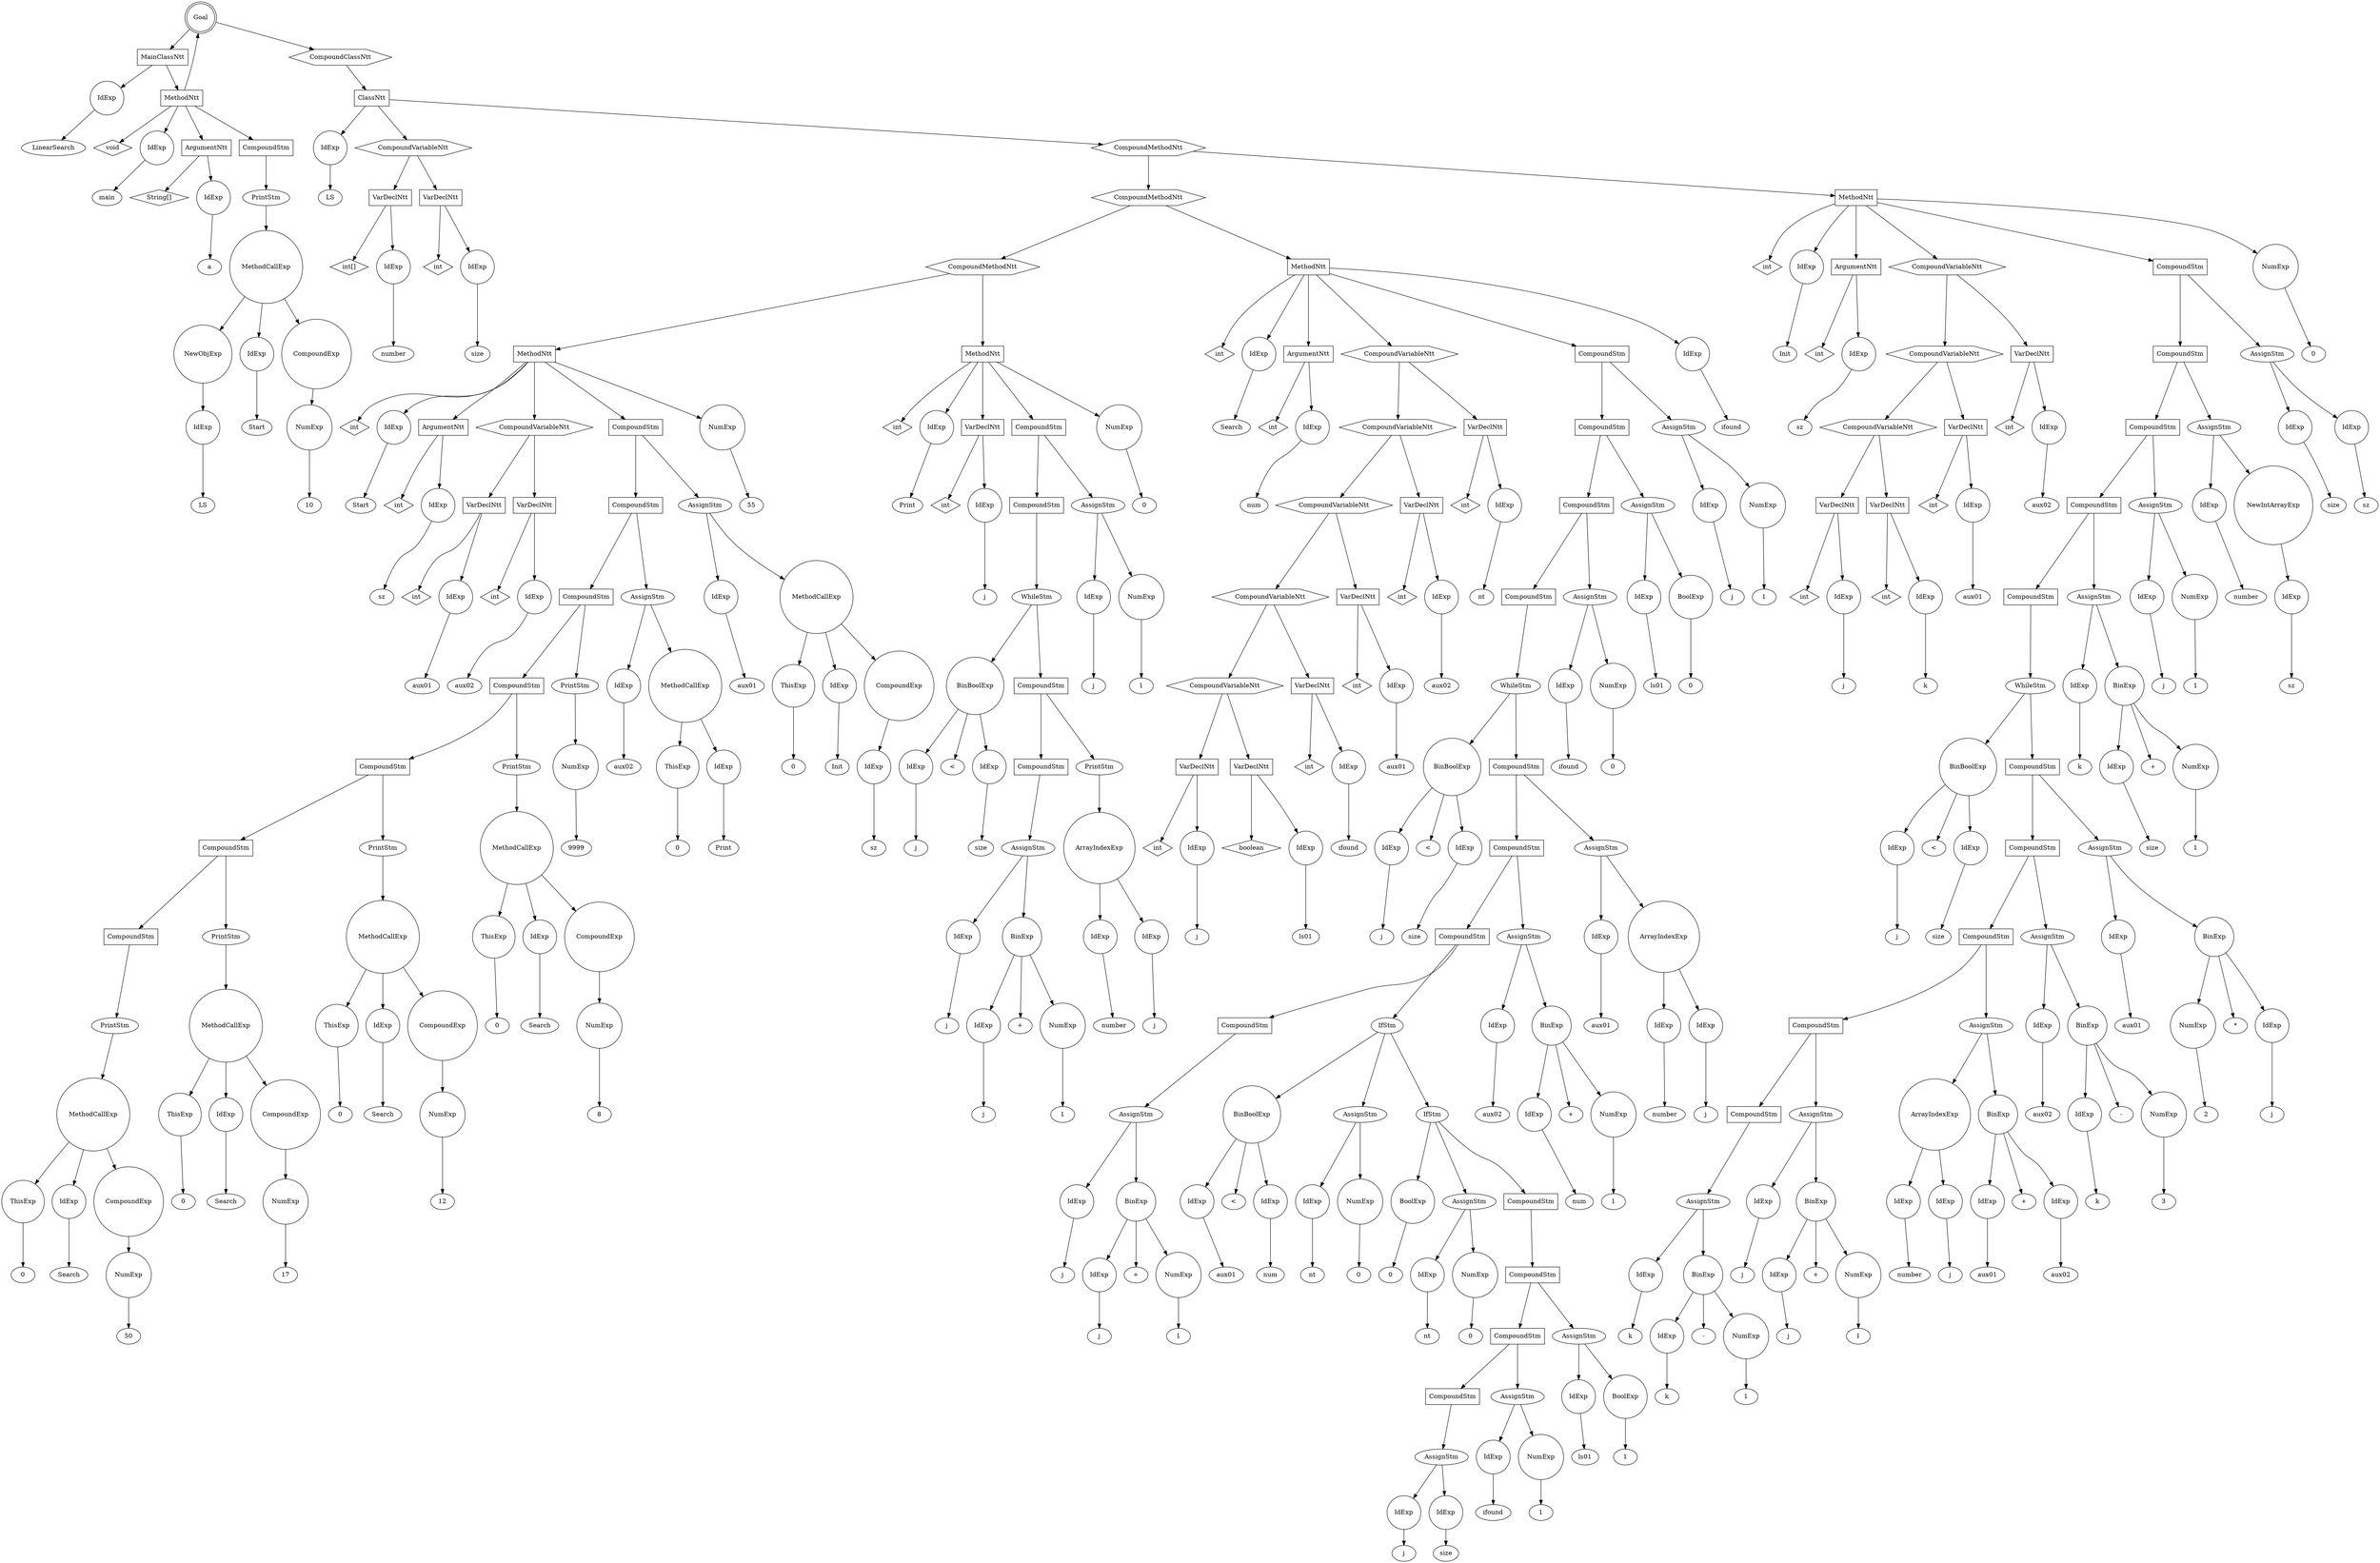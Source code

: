 digraph my_graph {
-1261423280;
-1261423280[label = "Goal", shape = "doublecircle"];
-1261423280->-1261434512;
-1261434512[label = "MainClassNtt", shape = "box"];
-1261434512->-1261434080
-1261434080[label = "IdExp", shape = "circle"];
-1261434080->-1261434064;
-1261434064[label = "LinearSearch"];
-1261434512->-1250949296;
-1250949296[label = "MethodNtt", shape = "box"];
-1250949296->-1261434560;
-1261434560[label = "void", shape = "diamond" ];
-1250949296->-1261434608
-1261434608[label = "IdExp", shape = "circle"];
-1261434608->-1261434592;
-1261434592[label = "main"];
-1250949296->-1261434704;
-1261434704[label = "ArgumentNtt", shape = "box"];
-1261434704->-1261434656;
-1261434656[label = "String[]", shape = "diamond" ];
-1261434704->-1261434128
-1261434128[label = "IdExp", shape = "circle"];
-1261434128->-1261434112;
-1261434112[label = "a"];
-1250949296->-1261434464;
-1261434464[label = "CompoundStm", shape = "polygon"];
-1261434464->-1259338736;
-1259338736[label = "PrintStm", shape = "ellipse"];
-1259338736->-1261434416
-1261434416[label = "MethodCallExp", shape = "circle"];
-1261434416->-1261434224
-1261434224[label = "NewObjExp", shape = "circle"];
-1261434224->-1261434176
-1261434176[label = "IdExp", shape = "circle"];
-1261434176->-1261434160;
-1261434160[label = "LS"];
-1261434416->-1261434272
-1261434272[label = "IdExp", shape = "circle"];
-1261434272->-1261434256;
-1261434256[label = "Start"];
-1261434416->-1261434368;
-1261434368[label = "CompoundExp", shape = "circle"];
-1261434368->-1261434320
-1261434320[label = "NumExp", shape = "circle"];
-1261434320->-1261434304;
-1261434304[label = "10"];
-1250949296->-1261423280->-1261423232;
-1261423232[label = "CompoundClassNtt", shape = "hexagon"];
-1261423232->-1261423184;
-1261423184[label = "ClassNtt", shape = "box"];
-1261423184->-1261434896
-1261434896[label = "IdExp", shape = "circle"];
-1261434896->-1261434880;
-1261434880[label = "LS"];
-1261423184->-1261435280;
-1261435280[label = "CompoundVariableNtt", shape = "hexagon"];
-1261435280->-1261435040;
-1261435040[label = "VarDeclNtt", shape = "box"];
-1261435040->-1261434944;
-1261434944[label = "int[]", shape = "diamond" ];
-1261435040->-1261434992
-1261434992[label = "IdExp", shape = "circle"];
-1261434992->-1261434976;
-1261434976[label = "number"];
-1261435280->-1261435232;
-1261435232[label = "VarDeclNtt", shape = "box"];
-1261435232->-1261435136;
-1261435136[label = "int", shape = "diamond" ];
-1261435232->-1261435184
-1261435184[label = "IdExp", shape = "circle"];
-1261435184->-1261435168;
-1261435168[label = "size"];
-1261423184->-1261423136;
-1261423136[label = "CompoundMethodNtt", shape = "hexagon"];
-1261423136->-1261425440;
-1261425440[label = "CompoundMethodNtt", shape = "hexagon"];
-1261425440->-1261433120;
-1261433120[label = "CompoundMethodNtt", shape = "hexagon"];
-1261433120->-1250949872;
-1250949872[label = "MethodNtt", shape = "box"];
-1250949872->-1261435328;
-1261435328[label = "int", shape = "diamond" ];
-1250949872->-1261435376
-1261435376[label = "IdExp", shape = "circle"];
-1261435376->-1261435360;
-1261435360[label = "Start"];
-1250949872->-1261435520;
-1261435520[label = "ArgumentNtt", shape = "box"];
-1261435520->-1261435424;
-1261435424[label = "int", shape = "diamond" ];
-1261435520->-1261435472
-1261435472[label = "IdExp", shape = "circle"];
-1261435472->-1261435456;
-1261435456[label = "sz"];
-1250949872->-1261435952;
-1261435952[label = "CompoundVariableNtt", shape = "hexagon"];
-1261435952->-1261435712;
-1261435712[label = "VarDeclNtt", shape = "box"];
-1261435712->-1261435616;
-1261435616[label = "int", shape = "diamond" ];
-1261435712->-1261435664
-1261435664[label = "IdExp", shape = "circle"];
-1261435664->-1261435648;
-1261435648[label = "aux01"];
-1261435952->-1261435904;
-1261435904[label = "VarDeclNtt", shape = "box"];
-1261435904->-1261435808;
-1261435808[label = "int", shape = "diamond" ];
-1261435904->-1261435856
-1261435856[label = "IdExp", shape = "circle"];
-1261435856->-1261435840;
-1261435840[label = "aux02"];
-1250949872->-1261431728;
-1261431728[label = "CompoundStm", shape = "polygon"];
-1261431728->-1261431680;
-1261431680[label = "CompoundStm", shape = "polygon"];
-1261431680->-1261431632;
-1261431632[label = "CompoundStm", shape = "polygon"];
-1261431632->-1261431584;
-1261431584[label = "CompoundStm", shape = "polygon"];
-1261431584->-1261431536;
-1261431536[label = "CompoundStm", shape = "polygon"];
-1261431536->-1261431488;
-1261431488[label = "CompoundStm", shape = "polygon"];
-1261431488->-1261431440;
-1261431440[label = "CompoundStm", shape = "polygon"];
-1261431440->-1259335888;
-1259335888[label = "PrintStm", shape = "ellipse"];
-1259335888->-1261431392
-1261431392[label = "MethodCallExp", shape = "circle"];
-1261431392->-1261431200
-1261431200[label = "ThisExp", shape = "circle"];
-1261431200->-1261431184;
-1261431184[label = "0"];
-1261431392->-1261431248
-1261431248[label = "IdExp", shape = "circle"];
-1261431248->-1261431232;
-1261431232[label = "Search"];
-1261431392->-1261431344;
-1261431344[label = "CompoundExp", shape = "circle"];
-1261431344->-1261431296
-1261431296[label = "NumExp", shape = "circle"];
-1261431296->-1261431280;
-1261431280[label = "50"];
-1261431488->-1259335824;
-1259335824[label = "PrintStm", shape = "ellipse"];
-1259335824->-1261431152
-1261431152[label = "MethodCallExp", shape = "circle"];
-1261431152->-1261430960
-1261430960[label = "ThisExp", shape = "circle"];
-1261430960->-1261430944;
-1261430944[label = "0"];
-1261431152->-1261431008
-1261431008[label = "IdExp", shape = "circle"];
-1261431008->-1261430992;
-1261430992[label = "Search"];
-1261431152->-1261431104;
-1261431104[label = "CompoundExp", shape = "circle"];
-1261431104->-1261431056
-1261431056[label = "NumExp", shape = "circle"];
-1261431056->-1261431040;
-1261431040[label = "17"];
-1261431536->-1259335760;
-1259335760[label = "PrintStm", shape = "ellipse"];
-1259335760->-1261430912
-1261430912[label = "MethodCallExp", shape = "circle"];
-1261430912->-1261436864
-1261436864[label = "ThisExp", shape = "circle"];
-1261436864->-1261436848;
-1261436848[label = "0"];
-1261430912->-1261436912
-1261436912[label = "IdExp", shape = "circle"];
-1261436912->-1261436896;
-1261436896[label = "Search"];
-1261430912->-1261430864;
-1261430864[label = "CompoundExp", shape = "circle"];
-1261430864->-1261430816
-1261430816[label = "NumExp", shape = "circle"];
-1261430816->-1261430800;
-1261430800[label = "12"];
-1261431584->-1259335696;
-1259335696[label = "PrintStm", shape = "ellipse"];
-1259335696->-1261436816
-1261436816[label = "MethodCallExp", shape = "circle"];
-1261436816->-1261436624
-1261436624[label = "ThisExp", shape = "circle"];
-1261436624->-1261436608;
-1261436608[label = "0"];
-1261436816->-1261436672
-1261436672[label = "IdExp", shape = "circle"];
-1261436672->-1261436656;
-1261436656[label = "Search"];
-1261436816->-1261436768;
-1261436768[label = "CompoundExp", shape = "circle"];
-1261436768->-1261436720
-1261436720[label = "NumExp", shape = "circle"];
-1261436720->-1261436704;
-1261436704[label = "8"];
-1261431632->-1259339696;
-1259339696[label = "PrintStm", shape = "ellipse"];
-1259339696->-1261436576
-1261436576[label = "NumExp", shape = "circle"];
-1261436576->-1261436560;
-1261436560[label = "9999"];
-1261431680->-1261436528;
-1261436528[label = "AssignStm", shape = "ellipse"];
-1261436528->-1261436336
-1261436336[label = "IdExp", shape = "circle"];
-1261436336->-1261436320;
-1261436320[label = "aux02"];
-1261436528->-1261436480
-1261436480[label = "MethodCallExp", shape = "circle"];
-1261436480->-1261436384
-1261436384[label = "ThisExp", shape = "circle"];
-1261436384->-1261436368;
-1261436368[label = "0"];
-1261436480->-1261436432
-1261436432[label = "IdExp", shape = "circle"];
-1261436432->-1261436416;
-1261436416[label = "Print"];
-1261431728->-1261436288;
-1261436288[label = "AssignStm", shape = "ellipse"];
-1261436288->-1261436000
-1261436000[label = "IdExp", shape = "circle"];
-1261436000->-1261435984;
-1261435984[label = "aux01"];
-1261436288->-1261436240
-1261436240[label = "MethodCallExp", shape = "circle"];
-1261436240->-1261436048
-1261436048[label = "ThisExp", shape = "circle"];
-1261436048->-1261436032;
-1261436032[label = "0"];
-1261436240->-1261436096
-1261436096[label = "IdExp", shape = "circle"];
-1261436096->-1261436080;
-1261436080[label = "Init"];
-1261436240->-1261436192;
-1261436192[label = "CompoundExp", shape = "circle"];
-1261436192->-1261436144
-1261436144[label = "IdExp", shape = "circle"];
-1261436144->-1261436128;
-1261436128[label = "sz"];
-1250949872->-1261431776
-1261431776[label = "NumExp", shape = "circle"];
-1261431776->-1261431760;
-1261431760[label = "55"];
-1261433120->-1250950000;
-1250950000[label = "MethodNtt", shape = "box"];
-1250950000->-1261431872;
-1261431872[label = "int", shape = "diamond" ];
-1250950000->-1261431920
-1261431920[label = "IdExp", shape = "circle"];
-1261431920->-1261431904;
-1261431904[label = "Print"];
-1250950000->-1261432064;
-1261432064[label = "VarDeclNtt", shape = "box"];
-1261432064->-1261431968;
-1261431968[label = "int", shape = "diamond" ];
-1261432064->-1261432016
-1261432016[label = "IdExp", shape = "circle"];
-1261432016->-1261432000;
-1261432000[label = "j"];
-1250950000->-1261433024;
-1261433024[label = "CompoundStm", shape = "polygon"];
-1261433024->-1261432976;
-1261432976[label = "CompoundStm", shape = "polygon"];
-1261432976->-1261432928;
-1261432928[label = "WhileStm", shape = "ellipse"];
-1261432928->-1261432400;
-1261432400[label = "BinBoolExp", shape = "circle"];
-1261432400->-1261432304
-1261432304[label = "IdExp", shape = "circle"];
-1261432304->-1261432288;
-1261432288[label = "j"];
-1261432400->-1261432376;
-1261432376[label = "<" ];
-1261432400->-1261432352
-1261432352[label = "IdExp", shape = "circle"];
-1261432352->-1261432336;
-1261432336[label = "size"];
-1261432928->-1261432880;
-1261432880[label = "CompoundStm", shape = "polygon"];
-1261432880->-1261432832;
-1261432832[label = "CompoundStm", shape = "polygon"];
-1261432832->-1261432784;
-1261432784[label = "AssignStm", shape = "ellipse"];
-1261432784->-1261432592
-1261432592[label = "IdExp", shape = "circle"];
-1261432592->-1261432576;
-1261432576[label = "j"];
-1261432784->-1261432736;
-1261432736[label = "BinExp", shape = "circle"];
-1261432736->-1261432640
-1261432640[label = "IdExp", shape = "circle"];
-1261432640->-1261432624;
-1261432624[label = "j"];
-1261432736->-1261432712;
-1261432712[label = "+" ];
-1261432736->-1261432688
-1261432688[label = "NumExp", shape = "circle"];
-1261432688->-1261432672;
-1261432672[label = "1"];
-1261432880->-1259336240;
-1259336240[label = "PrintStm", shape = "ellipse"];
-1259336240->-1261432544
-1261432544[label = "ArrayIndexExp", shape = "circle"];
-1261432544->-1261432448
-1261432448[label = "IdExp", shape = "circle"];
-1261432448->-1261432432;
-1261432432[label = "number"];
-1261432544->-1261432496
-1261432496[label = "IdExp", shape = "circle"];
-1261432496->-1261432480;
-1261432480[label = "j"];
-1261433024->-1261432256;
-1261432256[label = "AssignStm", shape = "ellipse"];
-1261432256->-1261432160
-1261432160[label = "IdExp", shape = "circle"];
-1261432160->-1261432144;
-1261432144[label = "j"];
-1261432256->-1261432208
-1261432208[label = "NumExp", shape = "circle"];
-1261432208->-1261432192;
-1261432192[label = "1"];
-1250950000->-1261433072
-1261433072[label = "NumExp", shape = "circle"];
-1261433072->-1261433056;
-1261433056[label = "0"];
-1261425440->-1250950320;
-1250950320[label = "MethodNtt", shape = "box"];
-1250950320->-1261433168;
-1261433168[label = "int", shape = "diamond" ];
-1250950320->-1261433216
-1261433216[label = "IdExp", shape = "circle"];
-1261433216->-1261433200;
-1261433200[label = "Search"];
-1250950320->-1261433360;
-1261433360[label = "ArgumentNtt", shape = "box"];
-1261433360->-1261433264;
-1261433264[label = "int", shape = "diamond" ];
-1261433360->-1261433312
-1261433312[label = "IdExp", shape = "circle"];
-1261433312->-1261433296;
-1261433296[label = "num"];
-1250950320->-1261428416;
-1261428416[label = "CompoundVariableNtt", shape = "hexagon"];
-1261428416->-1261428224;
-1261428224[label = "CompoundVariableNtt", shape = "hexagon"];
-1261428224->-1261428032;
-1261428032[label = "CompoundVariableNtt", shape = "hexagon"];
-1261428032->-1261427840;
-1261427840[label = "CompoundVariableNtt", shape = "hexagon"];
-1261427840->-1261433792;
-1261433792[label = "CompoundVariableNtt", shape = "hexagon"];
-1261433792->-1261433552;
-1261433552[label = "VarDeclNtt", shape = "box"];
-1261433552->-1261433456;
-1261433456[label = "int", shape = "diamond" ];
-1261433552->-1261433504
-1261433504[label = "IdExp", shape = "circle"];
-1261433504->-1261433488;
-1261433488[label = "j"];
-1261433792->-1261433744;
-1261433744[label = "VarDeclNtt", shape = "box"];
-1261433744->-1261433648;
-1261433648[label = "boolean", shape = "diamond" ];
-1261433744->-1261433696
-1261433696[label = "IdExp", shape = "circle"];
-1261433696->-1261433680;
-1261433680[label = "ls01"];
-1261427840->-1261427792;
-1261427792[label = "VarDeclNtt", shape = "box"];
-1261427792->-1261433840;
-1261433840[label = "int", shape = "diamond" ];
-1261427792->-1261427744
-1261427744[label = "IdExp", shape = "circle"];
-1261427744->-1261427728;
-1261427728[label = "ifound"];
-1261428032->-1261427984;
-1261427984[label = "VarDeclNtt", shape = "box"];
-1261427984->-1261427888;
-1261427888[label = "int", shape = "diamond" ];
-1261427984->-1261427936
-1261427936[label = "IdExp", shape = "circle"];
-1261427936->-1261427920;
-1261427920[label = "aux01"];
-1261428224->-1261428176;
-1261428176[label = "VarDeclNtt", shape = "box"];
-1261428176->-1261428080;
-1261428080[label = "int", shape = "diamond" ];
-1261428176->-1261428128
-1261428128[label = "IdExp", shape = "circle"];
-1261428128->-1261428112;
-1261428112[label = "aux02"];
-1261428416->-1261428368;
-1261428368[label = "VarDeclNtt", shape = "box"];
-1261428368->-1261428272;
-1261428272[label = "int", shape = "diamond" ];
-1261428368->-1261428320
-1261428320[label = "IdExp", shape = "circle"];
-1261428320->-1261428304;
-1261428304[label = "nt"];
-1250950320->-1261425344;
-1261425344[label = "CompoundStm", shape = "polygon"];
-1261425344->-1261425296;
-1261425296[label = "CompoundStm", shape = "polygon"];
-1261425296->-1261425248;
-1261425248[label = "CompoundStm", shape = "polygon"];
-1261425248->-1261425200;
-1261425200[label = "CompoundStm", shape = "polygon"];
-1261425200->-1261425152;
-1261425152[label = "WhileStm", shape = "ellipse"];
-1261425152->-1261428992;
-1261428992[label = "BinBoolExp", shape = "circle"];
-1261428992->-1261428896
-1261428896[label = "IdExp", shape = "circle"];
-1261428896->-1261428880;
-1261428880[label = "j"];
-1261428992->-1261428968;
-1261428968[label = "<" ];
-1261428992->-1261428944
-1261428944[label = "IdExp", shape = "circle"];
-1261428944->-1261428928;
-1261428928[label = "size"];
-1261425152->-1261425104;
-1261425104[label = "CompoundStm", shape = "polygon"];
-1261425104->-1261425056;
-1261425056[label = "CompoundStm", shape = "polygon"];
-1261425056->-1261425008;
-1261425008[label = "CompoundStm", shape = "polygon"];
-1261425008->-1261424960;
-1261424960[label = "CompoundStm", shape = "polygon"];
-1261424960->-1261424912;
-1261424912[label = "AssignStm", shape = "ellipse"];
-1261424912->-1261424720
-1261424720[label = "IdExp", shape = "circle"];
-1261424720->-1261424704;
-1261424704[label = "j"];
-1261424912->-1261424864;
-1261424864[label = "BinExp", shape = "circle"];
-1261424864->-1261424768
-1261424768[label = "IdExp", shape = "circle"];
-1261424768->-1261424752;
-1261424752[label = "j"];
-1261424864->-1261424840;
-1261424840[label = "+" ];
-1261424864->-1261424816
-1261424816[label = "NumExp", shape = "circle"];
-1261424816->-1261424800;
-1261424800[label = "1"];
-1261425008->-1261424672;
-1261424672[label = "IfStm", shape = "ellipse"];
-1261424672->-1261429616;
-1261429616[label = "BinBoolExp", shape = "circle"];
-1261429616->-1261429520
-1261429520[label = "IdExp", shape = "circle"];
-1261429520->-1261429504;
-1261429504[label = "aux01"];
-1261429616->-1261429592;
-1261429592[label = "<" ];
-1261429616->-1261429568
-1261429568[label = "IdExp", shape = "circle"];
-1261429568->-1261429552;
-1261429552[label = "num"];
-1261424672->-1261429760;
-1261429760[label = "AssignStm", shape = "ellipse"];
-1261429760->-1261429664
-1261429664[label = "IdExp", shape = "circle"];
-1261429664->-1261429648;
-1261429648[label = "nt"];
-1261429760->-1261429712
-1261429712[label = "NumExp", shape = "circle"];
-1261429712->-1261429696;
-1261429696[label = "0"];
-1261424672->-1261430768;
-1261430768[label = "IfStm", shape = "ellipse"];
-1261430768->-1261429952
-1261429952[label = "BoolExp", shape = "circle"];
-1261429952->-1261429936;
-1261429936[label = "0"];
-1261430768->-1261430096;
-1261430096[label = "AssignStm", shape = "ellipse"];
-1261430096->-1261430000
-1261430000[label = "IdExp", shape = "circle"];
-1261430000->-1261429984;
-1261429984[label = "nt"];
-1261430096->-1261430048
-1261430048[label = "NumExp", shape = "circle"];
-1261430048->-1261430032;
-1261430032[label = "0"];
-1261430768->-1261430720;
-1261430720[label = "CompoundStm", shape = "polygon"];
-1261430720->-1261430672;
-1261430672[label = "CompoundStm", shape = "polygon"];
-1261430672->-1261430624;
-1261430624[label = "CompoundStm", shape = "polygon"];
-1261430624->-1261430576;
-1261430576[label = "CompoundStm", shape = "polygon"];
-1261430576->-1261430528;
-1261430528[label = "AssignStm", shape = "ellipse"];
-1261430528->-1261430432
-1261430432[label = "IdExp", shape = "circle"];
-1261430432->-1261430416;
-1261430416[label = "j"];
-1261430528->-1261430480
-1261430480[label = "IdExp", shape = "circle"];
-1261430480->-1261430464;
-1261430464[label = "size"];
-1261430624->-1261430384;
-1261430384[label = "AssignStm", shape = "ellipse"];
-1261430384->-1261430288
-1261430288[label = "IdExp", shape = "circle"];
-1261430288->-1261430272;
-1261430272[label = "ifound"];
-1261430384->-1261430336
-1261430336[label = "NumExp", shape = "circle"];
-1261430336->-1261430320;
-1261430320[label = "1"];
-1261430672->-1261430240;
-1261430240[label = "AssignStm", shape = "ellipse"];
-1261430240->-1261430144
-1261430144[label = "IdExp", shape = "circle"];
-1261430144->-1261430128;
-1261430128[label = "ls01"];
-1261430240->-1261430192
-1261430192[label = "BoolExp", shape = "circle"];
-1261430192->-1261430176;
-1261430176[label = "1"];
-1261425056->-1261429472;
-1261429472[label = "AssignStm", shape = "ellipse"];
-1261429472->-1261429280
-1261429280[label = "IdExp", shape = "circle"];
-1261429280->-1261429264;
-1261429264[label = "aux02"];
-1261429472->-1261429424;
-1261429424[label = "BinExp", shape = "circle"];
-1261429424->-1261429328
-1261429328[label = "IdExp", shape = "circle"];
-1261429328->-1261429312;
-1261429312[label = "num"];
-1261429424->-1261429400;
-1261429400[label = "+" ];
-1261429424->-1261429376
-1261429376[label = "NumExp", shape = "circle"];
-1261429376->-1261429360;
-1261429360[label = "1"];
-1261425104->-1261429232;
-1261429232[label = "AssignStm", shape = "ellipse"];
-1261429232->-1261429040
-1261429040[label = "IdExp", shape = "circle"];
-1261429040->-1261429024;
-1261429024[label = "aux01"];
-1261429232->-1261429184
-1261429184[label = "ArrayIndexExp", shape = "circle"];
-1261429184->-1261429088
-1261429088[label = "IdExp", shape = "circle"];
-1261429088->-1261429072;
-1261429072[label = "number"];
-1261429184->-1261429136
-1261429136[label = "IdExp", shape = "circle"];
-1261429136->-1261429120;
-1261429120[label = "j"];
-1261425248->-1261428848;
-1261428848[label = "AssignStm", shape = "ellipse"];
-1261428848->-1261428752
-1261428752[label = "IdExp", shape = "circle"];
-1261428752->-1261428736;
-1261428736[label = "ifound"];
-1261428848->-1261428800
-1261428800[label = "NumExp", shape = "circle"];
-1261428800->-1261428784;
-1261428784[label = "0"];
-1261425296->-1261428704;
-1261428704[label = "AssignStm", shape = "ellipse"];
-1261428704->-1261428608
-1261428608[label = "IdExp", shape = "circle"];
-1261428608->-1261428592;
-1261428592[label = "ls01"];
-1261428704->-1261428656
-1261428656[label = "BoolExp", shape = "circle"];
-1261428656->-1261428640;
-1261428640[label = "0"];
-1261425344->-1261428560;
-1261428560[label = "AssignStm", shape = "ellipse"];
-1261428560->-1261428464
-1261428464[label = "IdExp", shape = "circle"];
-1261428464->-1261428448;
-1261428448[label = "j"];
-1261428560->-1261428512
-1261428512[label = "NumExp", shape = "circle"];
-1261428512->-1261428496;
-1261428496[label = "1"];
-1250950320->-1261425392
-1261425392[label = "IdExp", shape = "circle"];
-1261425392->-1261425376;
-1261425376[label = "ifound"];
-1261423136->-1250950448;
-1250950448[label = "MethodNtt", shape = "box"];
-1250950448->-1261425488;
-1261425488[label = "int", shape = "diamond" ];
-1250950448->-1261425536
-1261425536[label = "IdExp", shape = "circle"];
-1261425536->-1261425520;
-1261425520[label = "Init"];
-1250950448->-1261425680;
-1261425680[label = "ArgumentNtt", shape = "box"];
-1261425680->-1261425584;
-1261425584[label = "int", shape = "diamond" ];
-1261425680->-1261425632
-1261425632[label = "IdExp", shape = "circle"];
-1261425632->-1261425616;
-1261425616[label = "sz"];
-1250950448->-1261426496;
-1261426496[label = "CompoundVariableNtt", shape = "hexagon"];
-1261426496->-1261426304;
-1261426304[label = "CompoundVariableNtt", shape = "hexagon"];
-1261426304->-1261426112;
-1261426112[label = "CompoundVariableNtt", shape = "hexagon"];
-1261426112->-1261425872;
-1261425872[label = "VarDeclNtt", shape = "box"];
-1261425872->-1261425776;
-1261425776[label = "int", shape = "diamond" ];
-1261425872->-1261425824
-1261425824[label = "IdExp", shape = "circle"];
-1261425824->-1261425808;
-1261425808[label = "j"];
-1261426112->-1261426064;
-1261426064[label = "VarDeclNtt", shape = "box"];
-1261426064->-1261425968;
-1261425968[label = "int", shape = "diamond" ];
-1261426064->-1261426016
-1261426016[label = "IdExp", shape = "circle"];
-1261426016->-1261426000;
-1261426000[label = "k"];
-1261426304->-1261426256;
-1261426256[label = "VarDeclNtt", shape = "box"];
-1261426256->-1261426160;
-1261426160[label = "int", shape = "diamond" ];
-1261426256->-1261426208
-1261426208[label = "IdExp", shape = "circle"];
-1261426208->-1261426192;
-1261426192[label = "aux01"];
-1261426496->-1261426448;
-1261426448[label = "VarDeclNtt", shape = "box"];
-1261426448->-1261426352;
-1261426352[label = "int", shape = "diamond" ];
-1261426448->-1261426400
-1261426400[label = "IdExp", shape = "circle"];
-1261426400->-1261426384;
-1261426384[label = "aux02"];
-1250950448->-1261423040;
-1261423040[label = "CompoundStm", shape = "polygon"];
-1261423040->-1261422992;
-1261422992[label = "CompoundStm", shape = "polygon"];
-1261422992->-1261422944;
-1261422944[label = "CompoundStm", shape = "polygon"];
-1261422944->-1261422896;
-1261422896[label = "CompoundStm", shape = "polygon"];
-1261422896->-1261422848;
-1261422848[label = "CompoundStm", shape = "polygon"];
-1261422848->-1261422800;
-1261422800[label = "WhileStm", shape = "ellipse"];
-1261422800->-1261427360;
-1261427360[label = "BinBoolExp", shape = "circle"];
-1261427360->-1261427264
-1261427264[label = "IdExp", shape = "circle"];
-1261427264->-1261427248;
-1261427248[label = "j"];
-1261427360->-1261427336;
-1261427336[label = "<" ];
-1261427360->-1261427312
-1261427312[label = "IdExp", shape = "circle"];
-1261427312->-1261427296;
-1261427296[label = "size"];
-1261422800->-1261422752;
-1261422752[label = "CompoundStm", shape = "polygon"];
-1261422752->-1261422704;
-1261422704[label = "CompoundStm", shape = "polygon"];
-1261422704->-1261422656;
-1261422656[label = "CompoundStm", shape = "polygon"];
-1261422656->-1261422608;
-1261422608[label = "CompoundStm", shape = "polygon"];
-1261422608->-1261422560;
-1261422560[label = "CompoundStm", shape = "polygon"];
-1261422560->-1261422512;
-1261422512[label = "AssignStm", shape = "ellipse"];
-1261422512->-1261422320
-1261422320[label = "IdExp", shape = "circle"];
-1261422320->-1261422304;
-1261422304[label = "k"];
-1261422512->-1261422464;
-1261422464[label = "BinExp", shape = "circle"];
-1261422464->-1261422368
-1261422368[label = "IdExp", shape = "circle"];
-1261422368->-1261422352;
-1261422352[label = "k"];
-1261422464->-1261422440;
-1261422440[label = "-" ];
-1261422464->-1261422416
-1261422416[label = "NumExp", shape = "circle"];
-1261422416->-1261422400;
-1261422400[label = "1"];
-1261422608->-1261422272;
-1261422272[label = "AssignStm", shape = "ellipse"];
-1261422272->-1261422080
-1261422080[label = "IdExp", shape = "circle"];
-1261422080->-1261422064;
-1261422064[label = "j"];
-1261422272->-1261422224;
-1261422224[label = "BinExp", shape = "circle"];
-1261422224->-1261422128
-1261422128[label = "IdExp", shape = "circle"];
-1261422128->-1261422112;
-1261422112[label = "j"];
-1261422224->-1261422200;
-1261422200[label = "+" ];
-1261422224->-1261422176
-1261422176[label = "NumExp", shape = "circle"];
-1261422176->-1261422160;
-1261422160[label = "1"];
-1261422656->-1261422032;
-1261422032[label = "AssignStm", shape = "ellipse"];
-1261422032->-1261421840
-1261421840[label = "ArrayIndexExp", shape = "circle"];
-1261421840->-1261421744
-1261421744[label = "IdExp", shape = "circle"];
-1261421744->-1261421728;
-1261421728[label = "number"];
-1261421840->-1261421792
-1261421792[label = "IdExp", shape = "circle"];
-1261421792->-1261421776;
-1261421776[label = "j"];
-1261422032->-1261421984;
-1261421984[label = "BinExp", shape = "circle"];
-1261421984->-1261421888
-1261421888[label = "IdExp", shape = "circle"];
-1261421888->-1261421872;
-1261421872[label = "aux01"];
-1261421984->-1261421960;
-1261421960[label = "+" ];
-1261421984->-1261421936
-1261421936[label = "IdExp", shape = "circle"];
-1261421936->-1261421920;
-1261421920[label = "aux02"];
-1261422704->-1261421696;
-1261421696[label = "AssignStm", shape = "ellipse"];
-1261421696->-1261427648
-1261427648[label = "IdExp", shape = "circle"];
-1261427648->-1261427632;
-1261427632[label = "aux02"];
-1261421696->-1261421648;
-1261421648[label = "BinExp", shape = "circle"];
-1261421648->-1261427696
-1261427696[label = "IdExp", shape = "circle"];
-1261427696->-1261427680;
-1261427680[label = "k"];
-1261421648->-1261421624;
-1261421624[label = "-" ];
-1261421648->-1261421600
-1261421600[label = "NumExp", shape = "circle"];
-1261421600->-1261421584;
-1261421584[label = "3"];
-1261422752->-1261427600;
-1261427600[label = "AssignStm", shape = "ellipse"];
-1261427600->-1261427408
-1261427408[label = "IdExp", shape = "circle"];
-1261427408->-1261427392;
-1261427392[label = "aux01"];
-1261427600->-1261427552;
-1261427552[label = "BinExp", shape = "circle"];
-1261427552->-1261427456
-1261427456[label = "NumExp", shape = "circle"];
-1261427456->-1261427440;
-1261427440[label = "2"];
-1261427552->-1261427528;
-1261427528[label = "*" ];
-1261427552->-1261427504
-1261427504[label = "IdExp", shape = "circle"];
-1261427504->-1261427488;
-1261427488[label = "j"];
-1261422896->-1261427216;
-1261427216[label = "AssignStm", shape = "ellipse"];
-1261427216->-1261427024
-1261427024[label = "IdExp", shape = "circle"];
-1261427024->-1261427008;
-1261427008[label = "k"];
-1261427216->-1261427168;
-1261427168[label = "BinExp", shape = "circle"];
-1261427168->-1261427072
-1261427072[label = "IdExp", shape = "circle"];
-1261427072->-1261427056;
-1261427056[label = "size"];
-1261427168->-1261427144;
-1261427144[label = "+" ];
-1261427168->-1261427120
-1261427120[label = "NumExp", shape = "circle"];
-1261427120->-1261427104;
-1261427104[label = "1"];
-1261422944->-1261426976;
-1261426976[label = "AssignStm", shape = "ellipse"];
-1261426976->-1261426880
-1261426880[label = "IdExp", shape = "circle"];
-1261426880->-1261426864;
-1261426864[label = "j"];
-1261426976->-1261426928
-1261426928[label = "NumExp", shape = "circle"];
-1261426928->-1261426912;
-1261426912[label = "1"];
-1261422992->-1261426832;
-1261426832[label = "AssignStm", shape = "ellipse"];
-1261426832->-1261426688
-1261426688[label = "IdExp", shape = "circle"];
-1261426688->-1261426672;
-1261426672[label = "number"];
-1261426832->-1261426784
-1261426784[label = "NewIntArrayExp", shape = "circle"];
-1261426784->-1261426736
-1261426736[label = "IdExp", shape = "circle"];
-1261426736->-1261426720;
-1261426720[label = "sz"];
-1261423040->-1261426640;
-1261426640[label = "AssignStm", shape = "ellipse"];
-1261426640->-1261426544
-1261426544[label = "IdExp", shape = "circle"];
-1261426544->-1261426528;
-1261426528[label = "size"];
-1261426640->-1261426592
-1261426592[label = "IdExp", shape = "circle"];
-1261426592->-1261426576;
-1261426576[label = "sz"];
-1250950448->-1261423088
-1261423088[label = "NumExp", shape = "circle"];
-1261423088->-1261423072;
-1261423072[label = "0"];

}